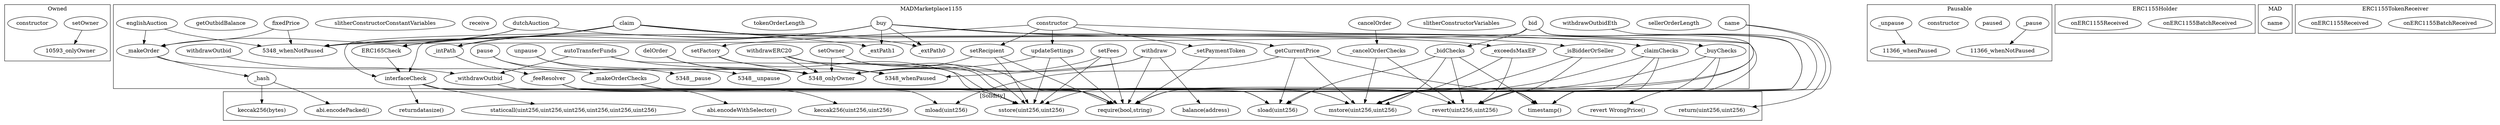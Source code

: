 strict digraph {
subgraph cluster_10593_Owned {
label = "Owned"
"10593_setOwner" [label="setOwner"]
"10593_constructor" [label="constructor"]
"10593_setOwner" -> "10593_onlyOwner"
}subgraph cluster_5348_MADMarketplace1155 {
label = "MADMarketplace1155"
"5348__makeOrder" [label="_makeOrder"]
"5348_withdrawOutbidEth" [label="withdrawOutbidEth"]
"5348_sellerOrderLength" [label="sellerOrderLength"]
"5348_claim" [label="claim"]
"5348_cancelOrder" [label="cancelOrder"]
"5348_setFactory" [label="setFactory"]
"5348_setOwner" [label="setOwner"]
"5348_slitherConstructorVariables" [label="slitherConstructorVariables"]
"5348_dutchAuction" [label="dutchAuction"]
"5348_delOrder" [label="delOrder"]
"5348_setRecipient" [label="setRecipient"]
"5348_interfaceCheck" [label="interfaceCheck"]
"5348_withdrawERC20" [label="withdrawERC20"]
"5348_unpause" [label="unpause"]
"5348__cancelOrderChecks" [label="_cancelOrderChecks"]
"5348__bidChecks" [label="_bidChecks"]
"5348_withdrawOutbid" [label="withdrawOutbid"]
"5348_updateSettings" [label="updateSettings"]
"5348__claimChecks" [label="_claimChecks"]
"5348_constructor" [label="constructor"]
"5348__hash" [label="_hash"]
"5348_ERC165Check" [label="ERC165Check"]
"5348__buyChecks" [label="_buyChecks"]
"5348__extPath0" [label="_extPath0"]
"5348_buy" [label="buy"]
"5348__extPath1" [label="_extPath1"]
"5348_autoTransferFunds" [label="autoTransferFunds"]
"5348_getCurrentPrice" [label="getCurrentPrice"]
"5348__setPaymentToken" [label="_setPaymentToken"]
"5348_pause" [label="pause"]
"5348_setFees" [label="setFees"]
"5348__withdrawOutbid" [label="_withdrawOutbid"]
"5348__intPath" [label="_intPath"]
"5348__feeResolver" [label="_feeResolver"]
"5348_tokenOrderLength" [label="tokenOrderLength"]
"5348__exceedsMaxEP" [label="_exceedsMaxEP"]
"5348_englishAuction" [label="englishAuction"]
"5348_bid" [label="bid"]
"5348_receive" [label="receive"]
"5348__isBidderOrSeller" [label="_isBidderOrSeller"]
"5348_slitherConstructorConstantVariables" [label="slitherConstructorConstantVariables"]
"5348_name" [label="name"]
"5348_getOutbidBalance" [label="getOutbidBalance"]
"5348__makeOrderChecks" [label="_makeOrderChecks"]
"5348_fixedPrice" [label="fixedPrice"]
"5348_withdraw" [label="withdraw"]
"5348_unpause" -> "5348_onlyOwner"
"5348_bid" -> "5348_whenNotPaused"
"5348_dutchAuction" -> "5348__exceedsMaxEP"
"5348__intPath" -> "5348__feeResolver"
"5348_buy" -> "5348__intPath"
"5348_setFactory" -> "5348_onlyOwner"
"5348_buy" -> "5348__extPath1"
"5348_setOwner" -> "5348_onlyOwner"
"5348_claim" -> "5348__claimChecks"
"5348_delOrder" -> "5348_whenPaused"
"5348_buy" -> "5348_ERC165Check"
"5348_setFees" -> "5348_onlyOwner"
"5348_setRecipient" -> "5348_onlyOwner"
"5348_claim" -> "5348__intPath"
"5348_buy" -> "5348__buyChecks"
"5348_buy" -> "5348_whenNotPaused"
"5348_buy" -> "5348_interfaceCheck"
"5348_cancelOrder" -> "5348__cancelOrderChecks"
"5348_claim" -> "5348_whenNotPaused"
"5348_englishAuction" -> "5348_whenNotPaused"
"5348_withdrawERC20" -> "5348_onlyOwner"
"5348_autoTransferFunds" -> "5348__withdrawOutbid"
"5348_delOrder" -> "5348_onlyOwner"
"5348_pause" -> "5348__pause"
"5348_constructor" -> "5348_updateSettings"
"5348_withdraw" -> "5348_whenPaused"
"5348_englishAuction" -> "5348__makeOrder"
"5348_claim" -> "5348__isBidderOrSeller"
"5348_fixedPrice" -> "5348__makeOrder"
"5348_claim" -> "5348__extPath1"
"5348_autoTransferFunds" -> "5348_onlyOwner"
"5348_withdraw" -> "5348_onlyOwner"
"5348_claim" -> "5348_ERC165Check"
"5348_claim" -> "5348_interfaceCheck"
"5348_fixedPrice" -> "5348_whenNotPaused"
"5348_updateSettings" -> "5348_onlyOwner"
"5348_ERC165Check" -> "5348_interfaceCheck"
"5348__makeOrder" -> "5348__hash"
"5348_constructor" -> "5348_setRecipient"
"5348_pause" -> "5348_onlyOwner"
"5348_claim" -> "5348__extPath0"
"5348_withdrawOutbid" -> "5348__withdrawOutbid"
"5348__makeOrder" -> "5348__makeOrderChecks"
"5348_constructor" -> "5348__setPaymentToken"
"5348_constructor" -> "5348_setFactory"
"5348_dutchAuction" -> "5348__makeOrder"
"5348_dutchAuction" -> "5348_whenNotPaused"
"5348_bid" -> "5348__bidChecks"
"5348_buy" -> "5348__extPath0"
"5348_withdrawERC20" -> "5348_whenPaused"
"5348_unpause" -> "5348__unpause"
"5348_buy" -> "5348_getCurrentPrice"
}subgraph cluster_11366_Pausable {
label = "Pausable"
"11366__pause" [label="_pause"]
"11366_paused" [label="paused"]
"11366_constructor" [label="constructor"]
"11366__unpause" [label="_unpause"]
"11366__unpause" -> "11366_whenPaused"
"11366__pause" -> "11366_whenNotPaused"
}subgraph cluster_13964_ERC1155Holder {
label = "ERC1155Holder"
"13964_onERC1155BatchReceived" [label="onERC1155BatchReceived"]
"13964_onERC1155Received" [label="onERC1155Received"]
}subgraph cluster_659_MAD {
label = "MAD"
"659_name" [label="name"]
}subgraph cluster_13594_ERC1155TokenReceiver {
label = "ERC1155TokenReceiver"
"13594_onERC1155BatchReceived" [label="onERC1155BatchReceived"]
"13594_onERC1155Received" [label="onERC1155Received"]
}subgraph cluster_solidity {
label = "[Solidity]"
"revert WrongPrice()" 
"abi.encodeWithSelector()" 
"revert(uint256,uint256)" 
"mload(uint256)" 
"staticcall(uint256,uint256,uint256,uint256,uint256,uint256)" 
"keccak256(uint256,uint256)" 
"sstore(uint256,uint256)" 
"mstore(uint256,uint256)" 
"timestamp()" 
"balance(address)" 
"abi.encodePacked()" 
"require(bool,string)" 
"keccak256(bytes)" 
"sload(uint256)" 
"returndatasize()" 
"return(uint256,uint256)" 
"5348_setFees" -> "require(bool,string)"
"5348_getCurrentPrice" -> "mstore(uint256,uint256)"
"5348__feeResolver" -> "mstore(uint256,uint256)"
"5348_getCurrentPrice" -> "mload(uint256)"
"5348__bidChecks" -> "revert(uint256,uint256)"
"5348_interfaceCheck" -> "mload(uint256)"
"5348_bid" -> "timestamp()"
"5348_setFactory" -> "sstore(uint256,uint256)"
"5348__exceedsMaxEP" -> "revert(uint256,uint256)"
"5348_withdrawOutbidEth" -> "require(bool,string)"
"5348__isBidderOrSeller" -> "revert(uint256,uint256)"
"5348_withdraw" -> "require(bool,string)"
"5348_bid" -> "sstore(uint256,uint256)"
"5348_buy" -> "revert WrongPrice()"
"5348_bid" -> "sload(uint256)"
"5348_setOwner" -> "sstore(uint256,uint256)"
"5348__feeResolver" -> "sload(uint256)"
"5348__claimChecks" -> "timestamp()"
"5348_setRecipient" -> "sstore(uint256,uint256)"
"5348_getCurrentPrice" -> "sload(uint256)"
"5348_interfaceCheck" -> "returndatasize()"
"5348__hash" -> "keccak256(bytes)"
"5348_autoTransferFunds" -> "require(bool,string)"
"5348_interfaceCheck" -> "abi.encodeWithSelector()"
"5348__makeOrderChecks" -> "timestamp()"
"5348__buyChecks" -> "revert(uint256,uint256)"
"5348__hash" -> "abi.encodePacked()"
"5348_name" -> "mstore(uint256,uint256)"
"5348__isBidderOrSeller" -> "mstore(uint256,uint256)"
"5348_getCurrentPrice" -> "timestamp()"
"5348__bidChecks" -> "timestamp()"
"5348_setRecipient" -> "require(bool,string)"
"5348__setPaymentToken" -> "require(bool,string)"
"5348_interfaceCheck" -> "staticcall(uint256,uint256,uint256,uint256,uint256,uint256)"
"5348__feeResolver" -> "sstore(uint256,uint256)"
"5348__makeOrderChecks" -> "revert(uint256,uint256)"
"5348__makeOrderChecks" -> "mstore(uint256,uint256)"
"5348__bidChecks" -> "sload(uint256)"
"5348__cancelOrderChecks" -> "mstore(uint256,uint256)"
"5348__exceedsMaxEP" -> "mstore(uint256,uint256)"
"5348__bidChecks" -> "mstore(uint256,uint256)"
"5348__makeOrderChecks" -> "sload(uint256)"
"5348_setOwner" -> "require(bool,string)"
"5348__feeResolver" -> "keccak256(uint256,uint256)"
"5348__buyChecks" -> "timestamp()"
"5348_updateSettings" -> "sstore(uint256,uint256)"
"5348_withdraw" -> "balance(address)"
"5348__claimChecks" -> "revert(uint256,uint256)"
"5348__claimChecks" -> "mstore(uint256,uint256)"
"5348_updateSettings" -> "require(bool,string)"
"5348_name" -> "return(uint256,uint256)"
"5348_withdrawERC20" -> "require(bool,string)"
"5348__withdrawOutbid" -> "require(bool,string)"
"5348_setFees" -> "sstore(uint256,uint256)"
"5348_constructor" -> "require(bool,string)"
"5348__buyChecks" -> "mstore(uint256,uint256)"
"5348__cancelOrderChecks" -> "revert(uint256,uint256)"
}
}
